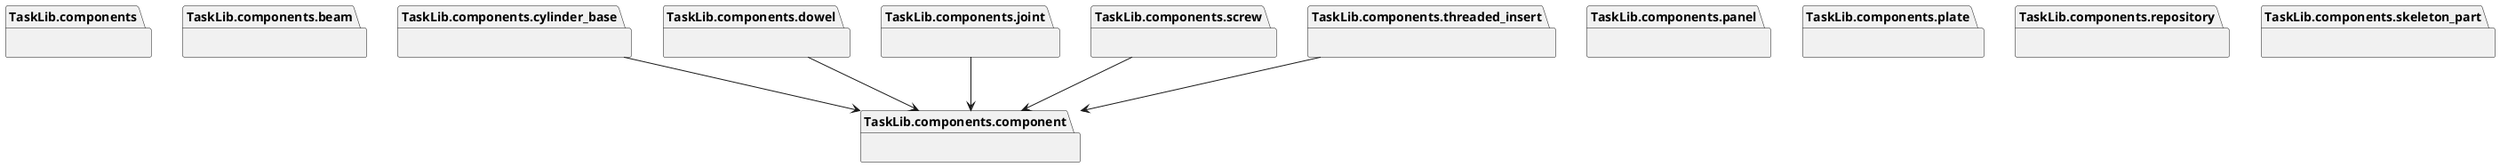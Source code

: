 @startuml packages_components
set namespaceSeparator none
package "TaskLib.components" as TaskLib.components {
}
package "TaskLib.components.beam" as TaskLib.components.beam {
}
package "TaskLib.components.component" as TaskLib.components.component {
}
package "TaskLib.components.cylinder_base" as TaskLib.components.cylinder_base {
}
package "TaskLib.components.dowel" as TaskLib.components.dowel {
}
package "TaskLib.components.joint" as TaskLib.components.joint {
}
package "TaskLib.components.panel" as TaskLib.components.panel {
}
package "TaskLib.components.plate" as TaskLib.components.plate {
}
package "TaskLib.components.repository" as TaskLib.components.repository {
}
package "TaskLib.components.screw" as TaskLib.components.screw {
}
package "TaskLib.components.skeleton_part" as TaskLib.components.skeleton_part {
}
package "TaskLib.components.threaded_insert" as TaskLib.components.threaded_insert {
}
TaskLib.components.cylinder_base --> TaskLib.components.component
TaskLib.components.dowel --> TaskLib.components.component
TaskLib.components.joint --> TaskLib.components.component
TaskLib.components.screw --> TaskLib.components.component
TaskLib.components.threaded_insert --> TaskLib.components.component
@enduml
